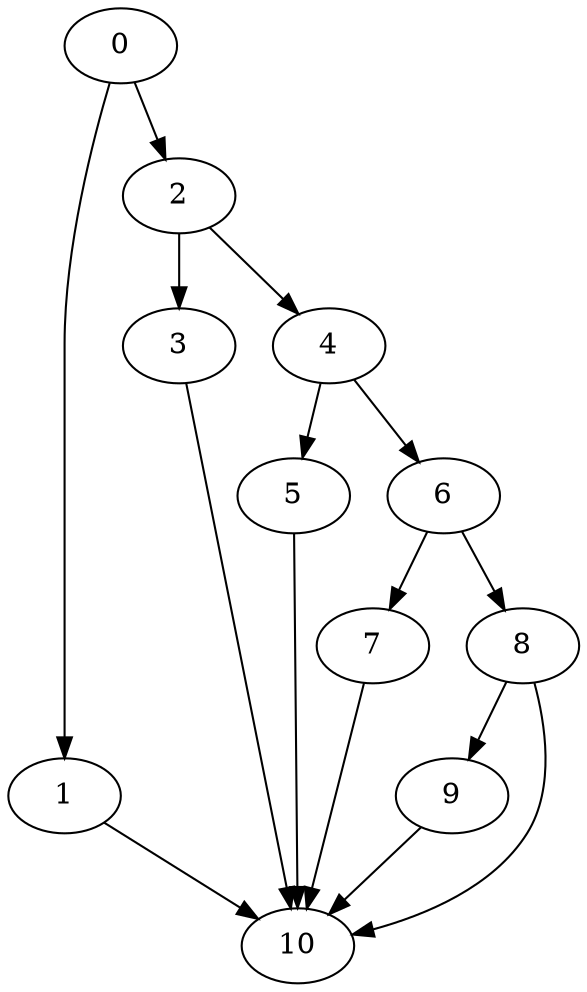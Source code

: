 digraph {
	0
	1
	2
	3
	4
	5
	6
	7
	8
	9
	10
	0 -> 1
	0 -> 2
	4 -> 5
	6 -> 7
	6 -> 8
	8 -> 9
	3 -> 10
	5 -> 10
	7 -> 10
	8 -> 10
	9 -> 10
	1 -> 10
	2 -> 3
	2 -> 4
	4 -> 6
}
